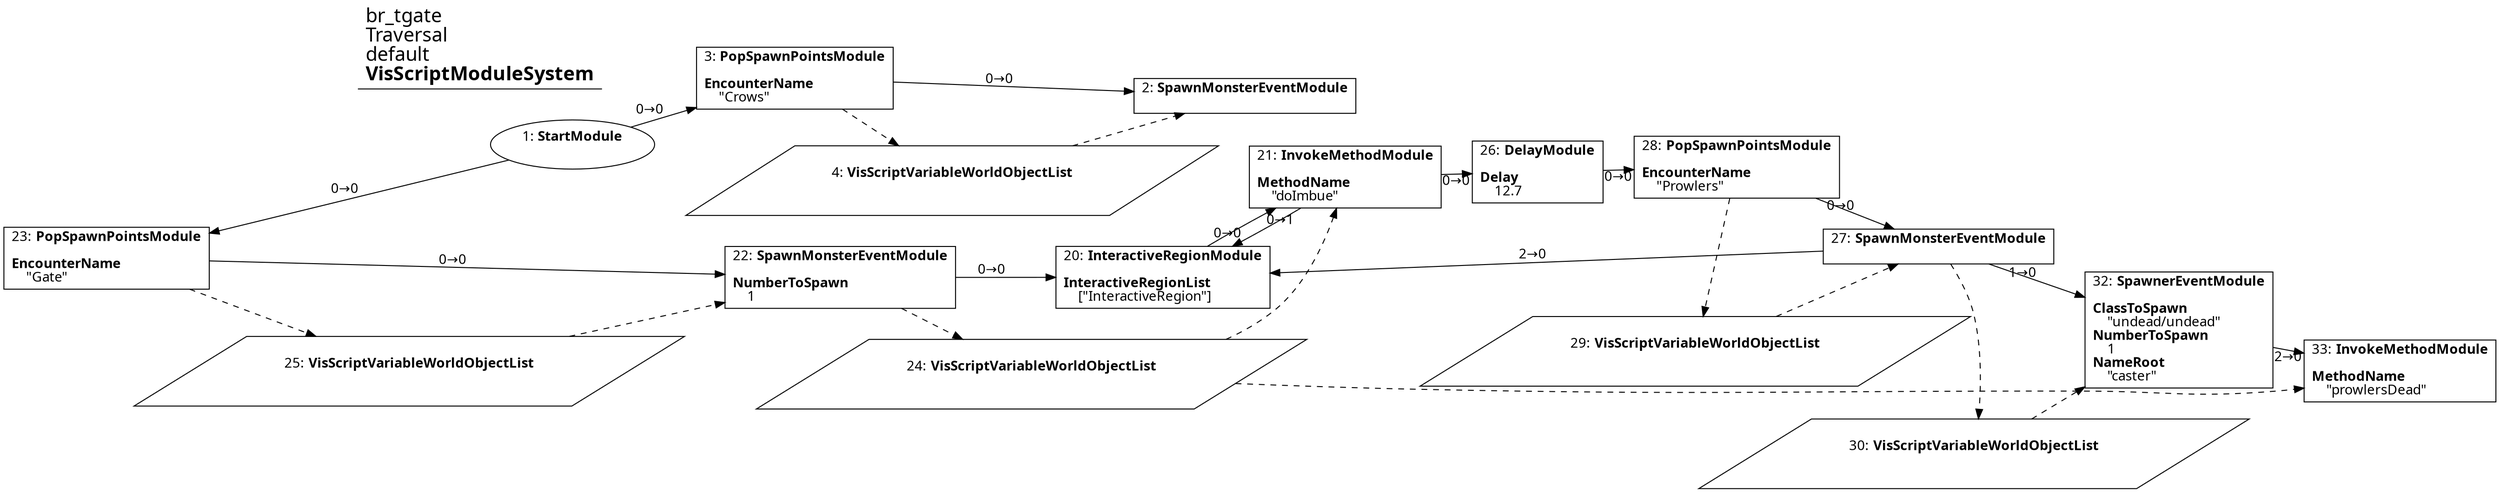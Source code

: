 digraph {
    layout = fdp;
    overlap = prism;
    sep = "+16";
    splines = spline;

    node [ shape = box ];

    graph [ fontname = "Segoe UI" ];
    node [ fontname = "Segoe UI" ];
    edge [ fontname = "Segoe UI" ];

    1 [ label = <1: <b>StartModule</b><br/><br/>> ];
    1 [ shape = oval ]
    1 [ pos = "-0.155,-0.128!" ];
    1 -> 3 [ label = "0→0" ];
    1 -> 23 [ label = "0→0" ];

    2 [ label = <2: <b>SpawnMonsterEventModule</b><br/><br/>> ];
    2 [ pos = "0.77000004,-0.12900001!" ];
    4 -> 2 [ style = dashed ];

    3 [ label = <3: <b>PopSpawnPointsModule</b><br/><br/><b>EncounterName</b><br align="left"/>    &quot;Crows&quot;<br align="left"/>> ];
    3 [ pos = "0.11400001,-0.128!" ];
    3 -> 2 [ label = "0→0" ];
    3 -> 4 [ style = dashed ];

    4 [ label = <4: <b>VisScriptVariableWorldObjectList</b><br/><br/>> ];
    4 [ shape = parallelogram ]
    4 [ pos = "0.46600002,-0.257!" ];

    20 [ label = <20: <b>InteractiveRegionModule</b><br/><br/><b>InteractiveRegionList</b><br align="left"/>    [&quot;InteractiveRegion&quot;]<br align="left"/>> ];
    20 [ pos = "1.054,-0.49500003!" ];
    20 -> 21 [ label = "0→0" ];

    21 [ label = <21: <b>InvokeMethodModule</b><br/><br/><b>MethodName</b><br align="left"/>    &quot;doImbue&quot;<br align="left"/>> ];
    21 [ pos = "1.399,-0.32700002!" ];
    21 -> 26 [ label = "0→0" ];
    21 -> 20 [ label = "0→1" ];
    24 -> 21 [ style = dashed ];

    22 [ label = <22: <b>SpawnMonsterEventModule</b><br/><br/><b>NumberToSpawn</b><br align="left"/>    1<br align="left"/>> ];
    22 [ pos = "0.712,-0.48800004!" ];
    22 -> 20 [ label = "0→0" ];
    22 -> 24 [ style = dashed ];
    25 -> 22 [ style = dashed ];

    23 [ label = <23: <b>PopSpawnPointsModule</b><br/><br/><b>EncounterName</b><br align="left"/>    &quot;Gate&quot;<br align="left"/>> ];
    23 [ pos = "-0.003,-0.48900002!" ];
    23 -> 22 [ label = "0→0" ];
    23 -> 25 [ style = dashed ];

    24 [ label = <24: <b>VisScriptVariableWorldObjectList</b><br/><br/>> ];
    24 [ shape = parallelogram ]
    24 [ pos = "1.116,-0.67200005!" ];

    25 [ label = <25: <b>VisScriptVariableWorldObjectList</b><br/><br/>> ];
    25 [ shape = parallelogram ]
    25 [ pos = "0.37100002,-0.61800003!" ];

    26 [ label = <26: <b>DelayModule</b><br/><br/><b>Delay</b><br align="left"/>    12.7<br align="left"/>> ];
    26 [ pos = "1.72,-0.32700002!" ];
    26 -> 28 [ label = "0→0" ];

    27 [ label = <27: <b>SpawnMonsterEventModule</b><br/><br/>> ];
    27 [ pos = "2.2640002,-0.43300003!" ];
    27 -> 32 [ label = "1→0" ];
    27 -> 20 [ label = "2→0" ];
    29 -> 27 [ style = dashed ];
    27 -> 30 [ style = dashed ];

    28 [ label = <28: <b>PopSpawnPointsModule</b><br/><br/><b>EncounterName</b><br align="left"/>    &quot;Prowlers&quot;<br align="left"/>> ];
    28 [ pos = "1.909,-0.326!" ];
    28 -> 27 [ label = "0→0" ];
    28 -> 29 [ style = dashed ];

    29 [ label = <29: <b>VisScriptVariableWorldObjectList</b><br/><br/>> ];
    29 [ shape = parallelogram ]
    29 [ pos = "2.035,-0.66200006!" ];

    30 [ label = <30: <b>VisScriptVariableWorldObjectList</b><br/><br/>> ];
    30 [ shape = parallelogram ]
    30 [ pos = "2.4410002,-0.74!" ];

    32 [ label = <32: <b>SpawnerEventModule</b><br/><br/><b>ClassToSpawn</b><br align="left"/>    &quot;undead/undead&quot;<br align="left"/><b>NumberToSpawn</b><br align="left"/>    1<br align="left"/><b>NameRoot</b><br align="left"/>    &quot;caster&quot;<br align="left"/>> ];
    32 [ pos = "2.7630002,-0.61700004!" ];
    32 -> 33 [ label = "2→0" ];
    30 -> 32 [ style = dashed ];

    33 [ label = <33: <b>InvokeMethodModule</b><br/><br/><b>MethodName</b><br align="left"/>    &quot;prowlersDead&quot;<br align="left"/>> ];
    33 [ pos = "3.1260002,-0.68!" ];
    24 -> 33 [ style = dashed ];

    title [ pos = "-0.156,-0.127!" ];
    title [ shape = underline ];
    title [ label = <<font point-size="20">br_tgate<br align="left"/>Traversal<br align="left"/>default<br align="left"/><b>VisScriptModuleSystem</b><br align="left"/></font>> ];
}
